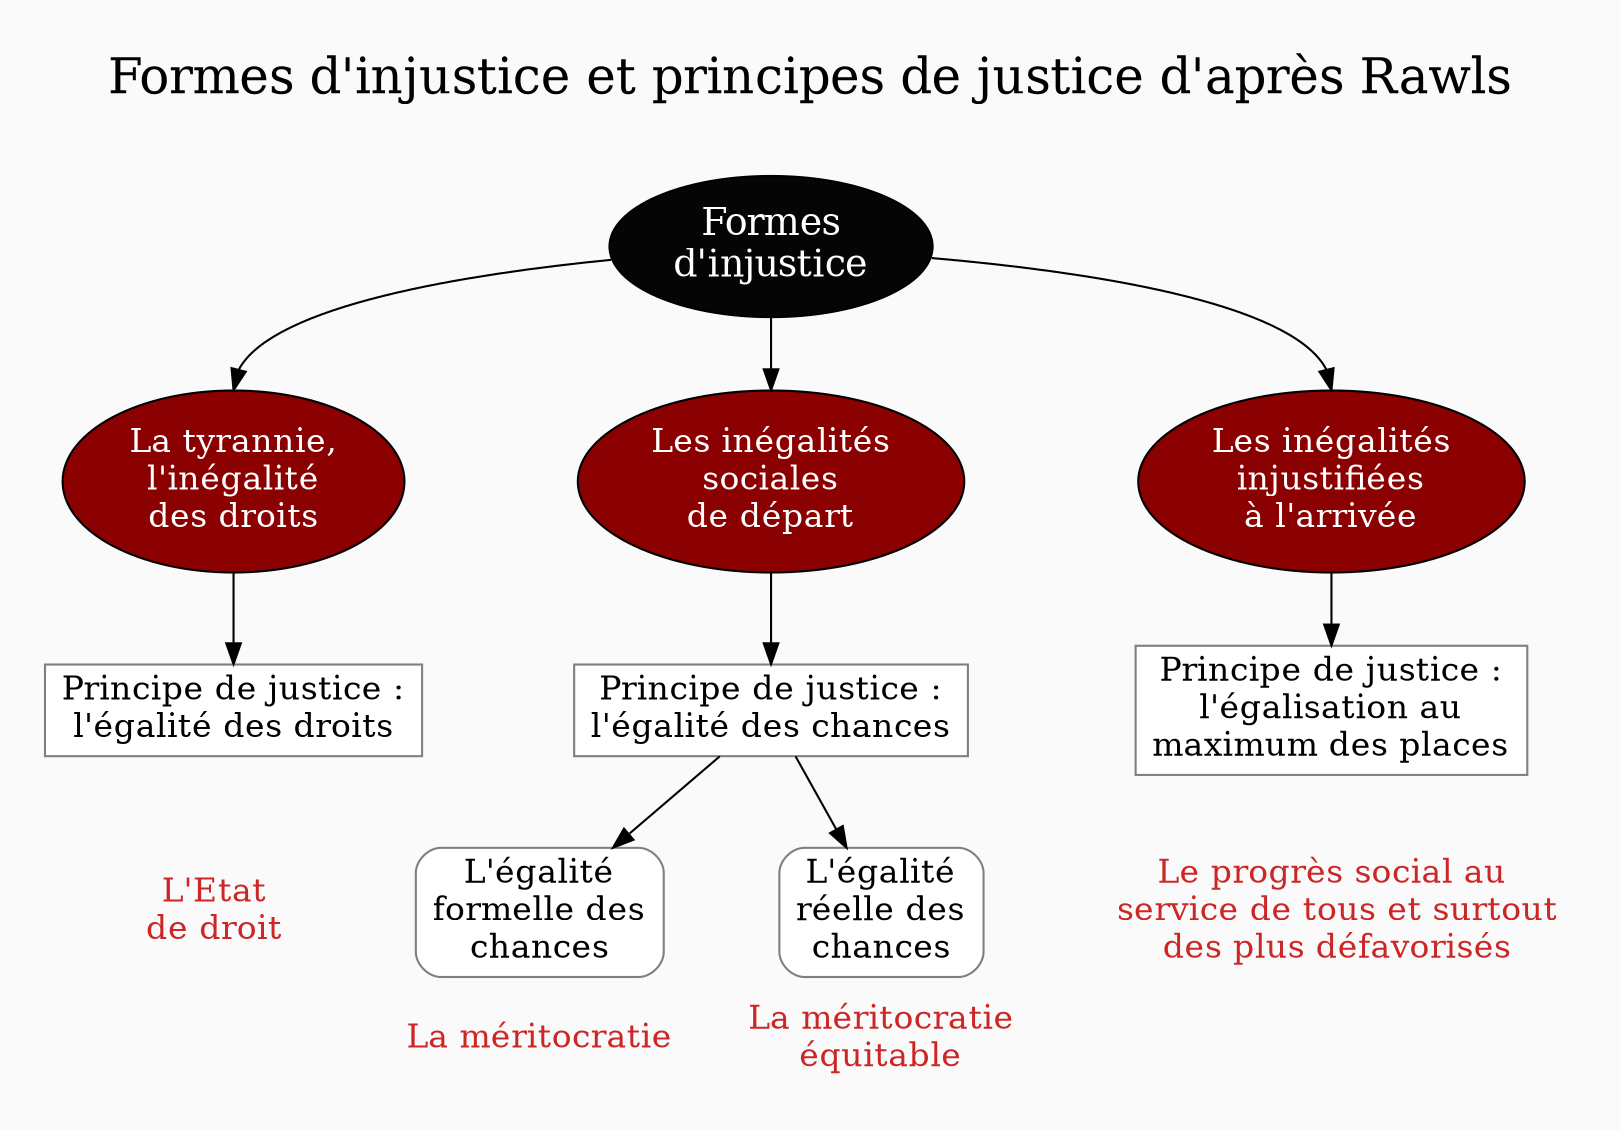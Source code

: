 digraph G {
// Template : diagram
// Usage : 
//rankdir=LR
splines=true
//splines=curved
bgcolor=grey98
pad=0.3
style=filled
edge[minlen=4]
node[style=filled, fontcolor=white]
ranksep=0.1
nodesep=0.2

label=<<FONT point-size="24">Formes d'injustice et principes de justice d'après Rawls<br/><br/></FONT>>
labelloc=t
labelfontsize=24

// NIVEAU 1
node[fillcolor=grey2, fontsize=18]
a1[label="Formes
d'injustice"]

// NIVEAU 2
node[fillcolor=red4, fontsize=16]
a1->{
b1[label="La tyrannie,
l'inégalité
des droits"]    
b2[label="Les inégalités
sociales
de départ"]
b3[label="Les inégalités
injustifiées
à l'arrivée"]
}[headport=n]

{rank=same;b1->b2->b3[style=invis, minlen=6]}

node[fontcolor=black]
// NIVEAU 3 (sans intermédiaire)
node [shape=box, fillcolor=white, color=grey50]
// c1[label=""]
b1->c1
c1[label="Principe de justice :
l'égalité des droits"]
b2->c2
c2[label="Principe de justice :
l'égalité des chances"]
b3->c3
c3[label="Principe de justice :
l'égalisation au
maximum des places"]

{rank=same;c1->c2->c3[style=invis]}

// INTERMÉDIAIRE AVANT NIVEAU 3
node[fillcolor=grey78, shape=oval]
// [arrowhead=none]
// bc1[label=""e1[label=""]]

// NIVEAU 3 (avec intermédiaire)
node[fillcolor=white, shape=box, color=grey50]
// c1[label=""]

// NIVEAU 4
node[style="filled,rounded", fillcolor=white, shape=box, color=grey50]
// d1[label=""]
c2->d1
d1[label="L'égalité
formelle des
chances"]
c2->d2
d2[label="L'égalité
réelle des
chances"]

// ÉTIQUETTES EN ROUGE
node[shape=plaintext, fontcolor=firebrick3, fillcolor=grey98]
// e1[label=< <B>= Titre</B><BR /><BR />Contenu<BR /> >]
// e1[label=""]
// ->e1[minlen=1, style=invis]
c1->e1[minlen=1, style=invis]
e1[label="L'Etat
de droit"]

d1->e2[minlen=1, style=invis]
e2[label="La méritocratie"]

d2->e3[minlen=1, style=invis]
e3[label="La méritocratie
équitable"]

c3->e4[minlen=1, style=invis]
e4[label="Le progrès social au 
service de tous et surtout
des plus défavorisés"]

{rank=same;e1->d1->d2->e4[style=invis]}

// REMARQUES EN BLEU
node[color=blue, shape=box, margin=0.07, fontcolor=black, fontsize=12, style="dashed", penwidth=0.6]
edge[color=blue, arrowhead="none", xlabel="", style="dashed", penwidth=0.6]
// r1[label=""]
// {rank=same;->r1}
// {rank=same;r1->[dir=back]}

}
